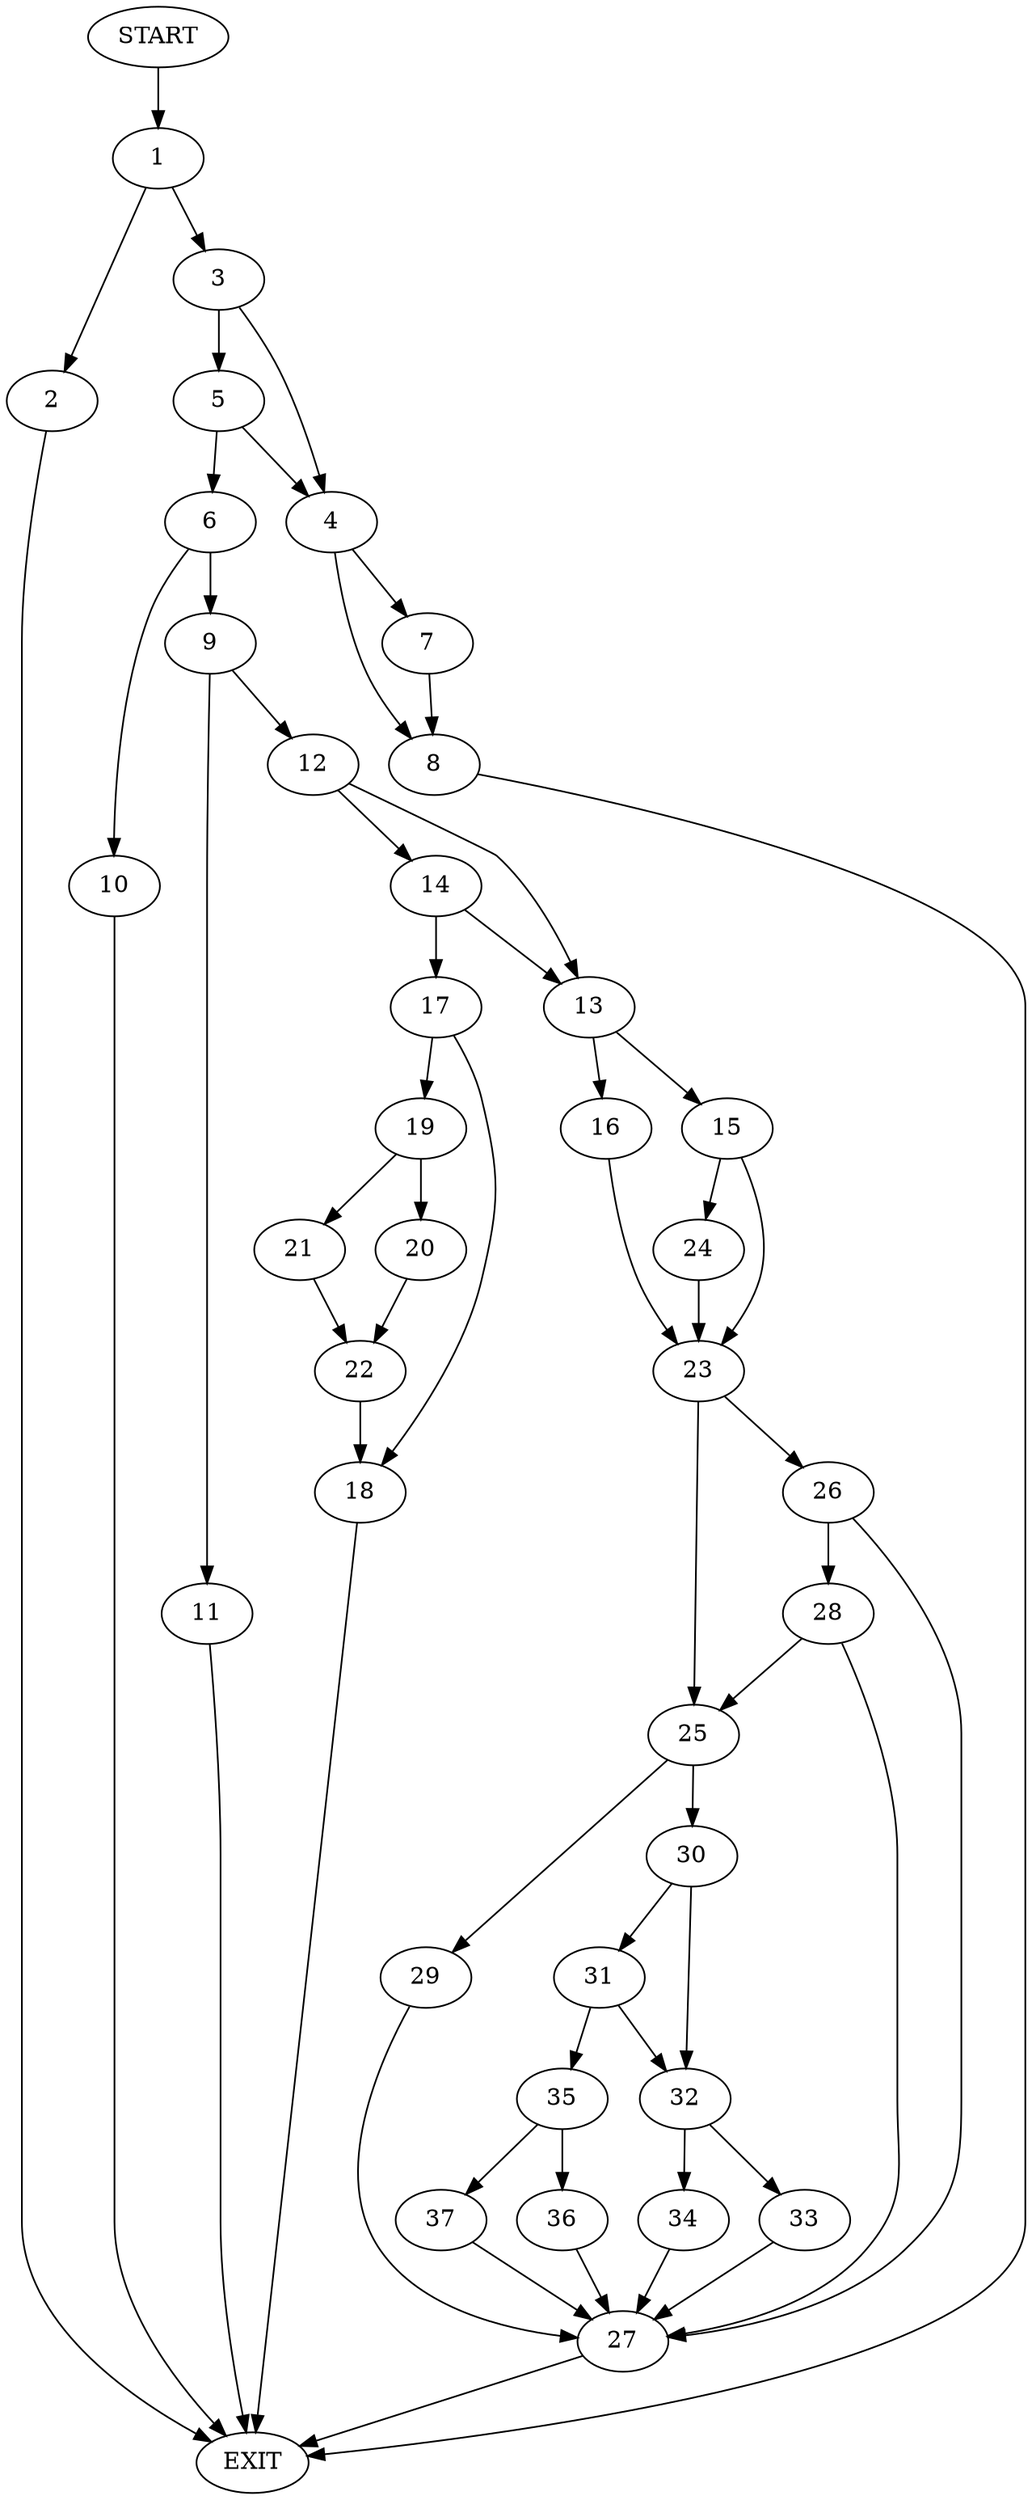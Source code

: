digraph {
0 [label="START"]
38 [label="EXIT"]
0 -> 1
1 -> 2
1 -> 3
2 -> 38
3 -> 4
3 -> 5
5 -> 6
5 -> 4
4 -> 7
4 -> 8
6 -> 9
6 -> 10
8 -> 38
7 -> 8
10 -> 38
9 -> 11
9 -> 12
11 -> 38
12 -> 13
12 -> 14
13 -> 15
13 -> 16
14 -> 13
14 -> 17
17 -> 18
17 -> 19
18 -> 38
19 -> 20
19 -> 21
20 -> 22
21 -> 22
22 -> 18
16 -> 23
15 -> 23
15 -> 24
24 -> 23
23 -> 25
23 -> 26
26 -> 27
26 -> 28
25 -> 29
25 -> 30
27 -> 38
28 -> 25
28 -> 27
29 -> 27
30 -> 31
30 -> 32
32 -> 33
32 -> 34
31 -> 35
31 -> 32
35 -> 36
35 -> 37
33 -> 27
34 -> 27
37 -> 27
36 -> 27
}
